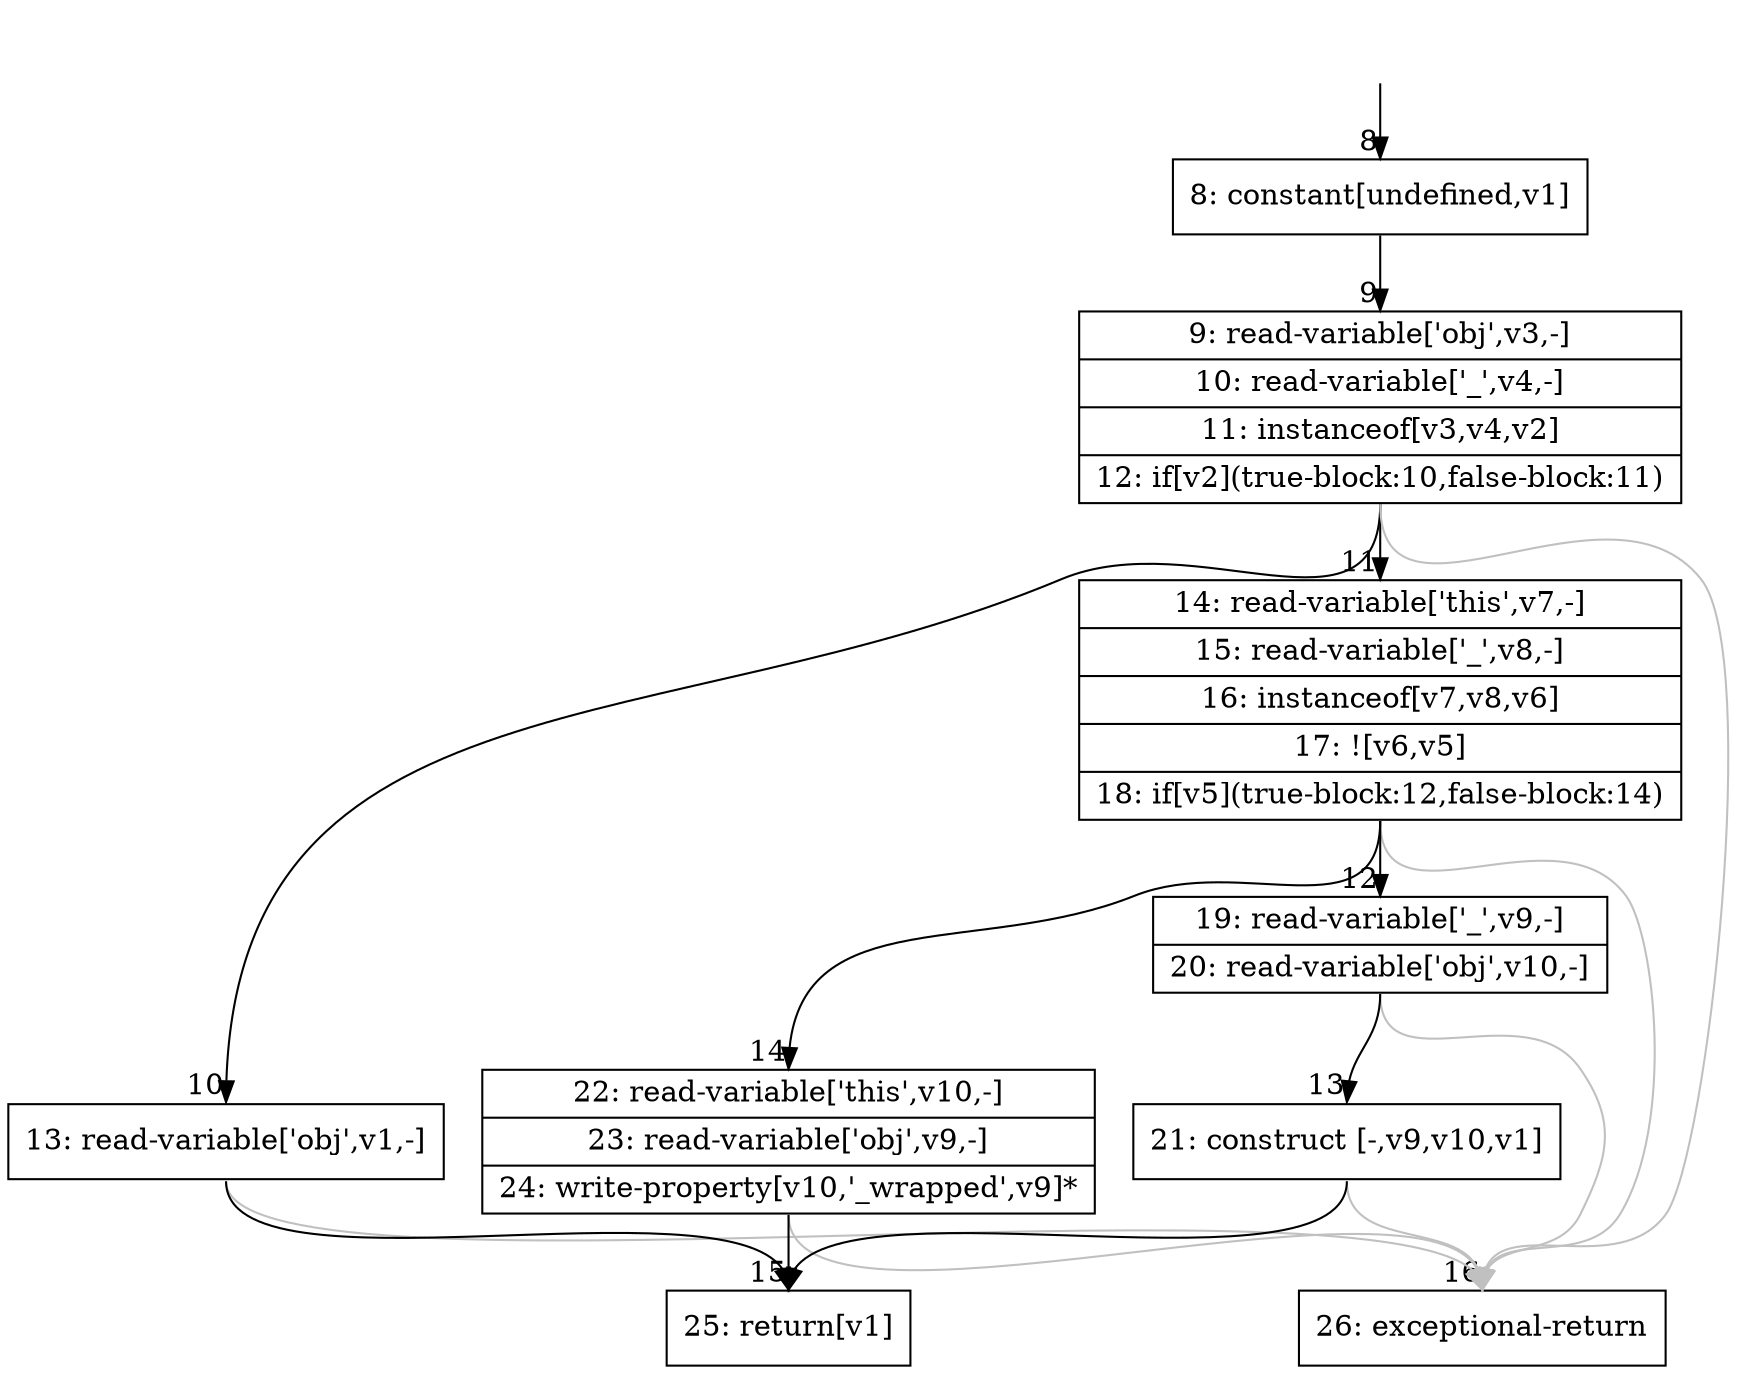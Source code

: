 digraph {
rankdir="TD"
BB_entry3[shape=none,label=""];
BB_entry3 -> BB8 [tailport=s, headport=n, headlabel="    8"]
BB8 [shape=record label="{8: constant[undefined,v1]}" ] 
BB8 -> BB9 [tailport=s, headport=n, headlabel="      9"]
BB9 [shape=record label="{9: read-variable['obj',v3,-]|10: read-variable['_',v4,-]|11: instanceof[v3,v4,v2]|12: if[v2](true-block:10,false-block:11)}" ] 
BB9 -> BB10 [tailport=s, headport=n, headlabel="      10"]
BB9 -> BB11 [tailport=s, headport=n, headlabel="      11"]
BB9 -> BB16 [tailport=s, headport=n, color=gray, headlabel="      16"]
BB10 [shape=record label="{13: read-variable['obj',v1,-]}" ] 
BB10 -> BB15 [tailport=s, headport=n, headlabel="      15"]
BB10 -> BB16 [tailport=s, headport=n, color=gray]
BB11 [shape=record label="{14: read-variable['this',v7,-]|15: read-variable['_',v8,-]|16: instanceof[v7,v8,v6]|17: ![v6,v5]|18: if[v5](true-block:12,false-block:14)}" ] 
BB11 -> BB12 [tailport=s, headport=n, headlabel="      12"]
BB11 -> BB14 [tailport=s, headport=n, headlabel="      14"]
BB11 -> BB16 [tailport=s, headport=n, color=gray]
BB12 [shape=record label="{19: read-variable['_',v9,-]|20: read-variable['obj',v10,-]}" ] 
BB12 -> BB13 [tailport=s, headport=n, headlabel="      13"]
BB12 -> BB16 [tailport=s, headport=n, color=gray]
BB13 [shape=record label="{21: construct [-,v9,v10,v1]}" ] 
BB13 -> BB15 [tailport=s, headport=n]
BB13 -> BB16 [tailport=s, headport=n, color=gray]
BB14 [shape=record label="{22: read-variable['this',v10,-]|23: read-variable['obj',v9,-]|24: write-property[v10,'_wrapped',v9]*}" ] 
BB14 -> BB15 [tailport=s, headport=n]
BB14 -> BB16 [tailport=s, headport=n, color=gray]
BB15 [shape=record label="{25: return[v1]}" ] 
BB16 [shape=record label="{26: exceptional-return}" ] 
//#$~ 45
}
